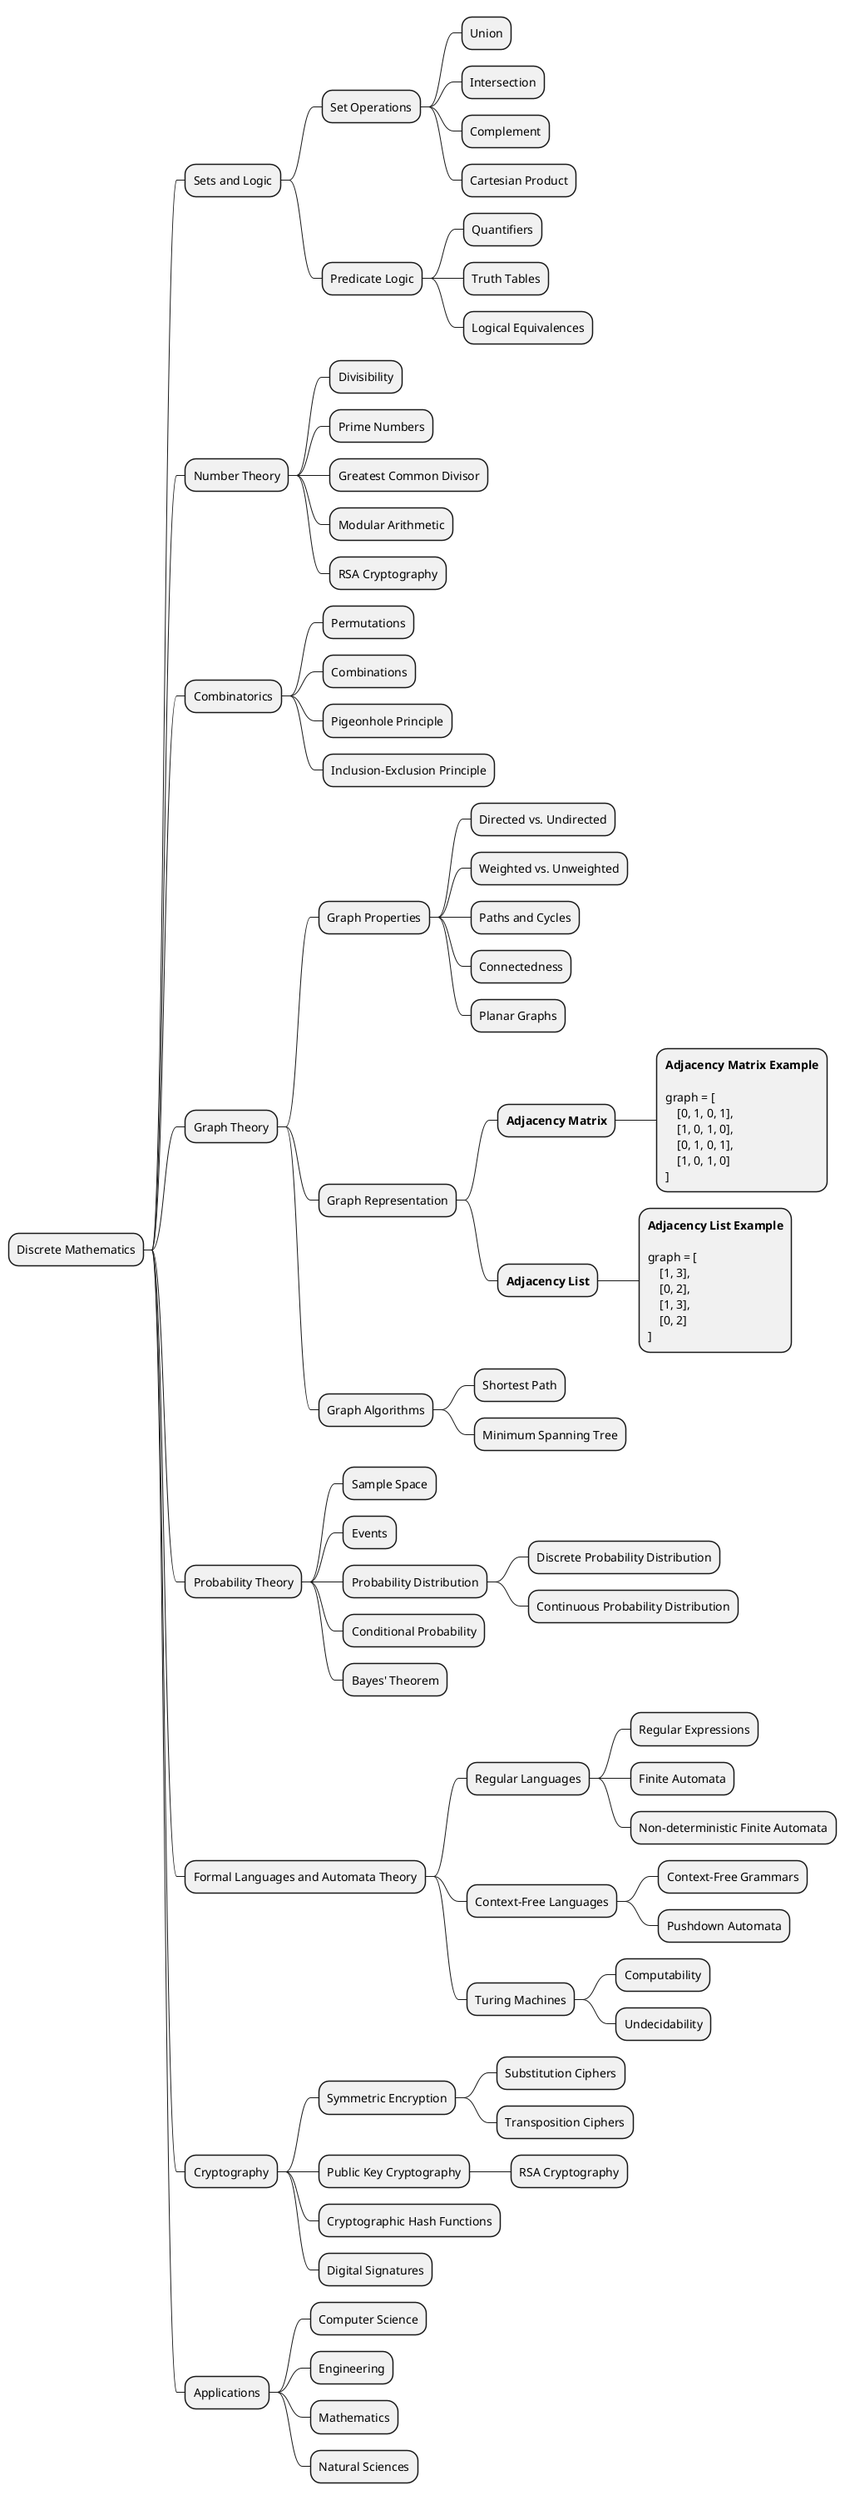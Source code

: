 @startmindmap
* Discrete Mathematics
** Sets and Logic
*** Set Operations
**** Union
**** Intersection
**** Complement
**** Cartesian Product
*** Predicate Logic
**** Quantifiers
**** Truth Tables
**** Logical Equivalences
** Number Theory
*** Divisibility
*** Prime Numbers
*** Greatest Common Divisor
*** Modular Arithmetic
*** RSA Cryptography
** Combinatorics
*** Permutations
*** Combinations
*** Pigeonhole Principle
*** Inclusion-Exclusion Principle
** Graph Theory
*** Graph Properties
**** Directed vs. Undirected
**** Weighted vs. Unweighted
**** Paths and Cycles
**** Connectedness
**** Planar Graphs
*** Graph Representation
**** **Adjacency Matrix**
*****:**Adjacency Matrix Example**

graph = [
    [0, 1, 0, 1],
    [1, 0, 1, 0],
    [0, 1, 0, 1],
    [1, 0, 1, 0]
];

**** **Adjacency List**

*****:**Adjacency List Example**

graph = [
    [1, 3],
    [0, 2],
    [1, 3],
    [0, 2]
];

*** Graph Algorithms
**** Shortest Path
**** Minimum Spanning Tree
** Probability Theory
*** Sample Space
*** Events
*** Probability Distribution
**** Discrete Probability Distribution
**** Continuous Probability Distribution
*** Conditional Probability
*** Bayes' Theorem
** Formal Languages and Automata Theory
*** Regular Languages
**** Regular Expressions
**** Finite Automata
**** Non-deterministic Finite Automata
*** Context-Free Languages
**** Context-Free Grammars
**** Pushdown Automata
*** Turing Machines
**** Computability
**** Undecidability
** Cryptography
*** Symmetric Encryption
**** Substitution Ciphers
**** Transposition Ciphers
*** Public Key Cryptography
**** RSA Cryptography
*** Cryptographic Hash Functions
*** Digital Signatures
** Applications
*** Computer Science
*** Engineering
*** Mathematics
*** Natural Sciences
@endmindmap
